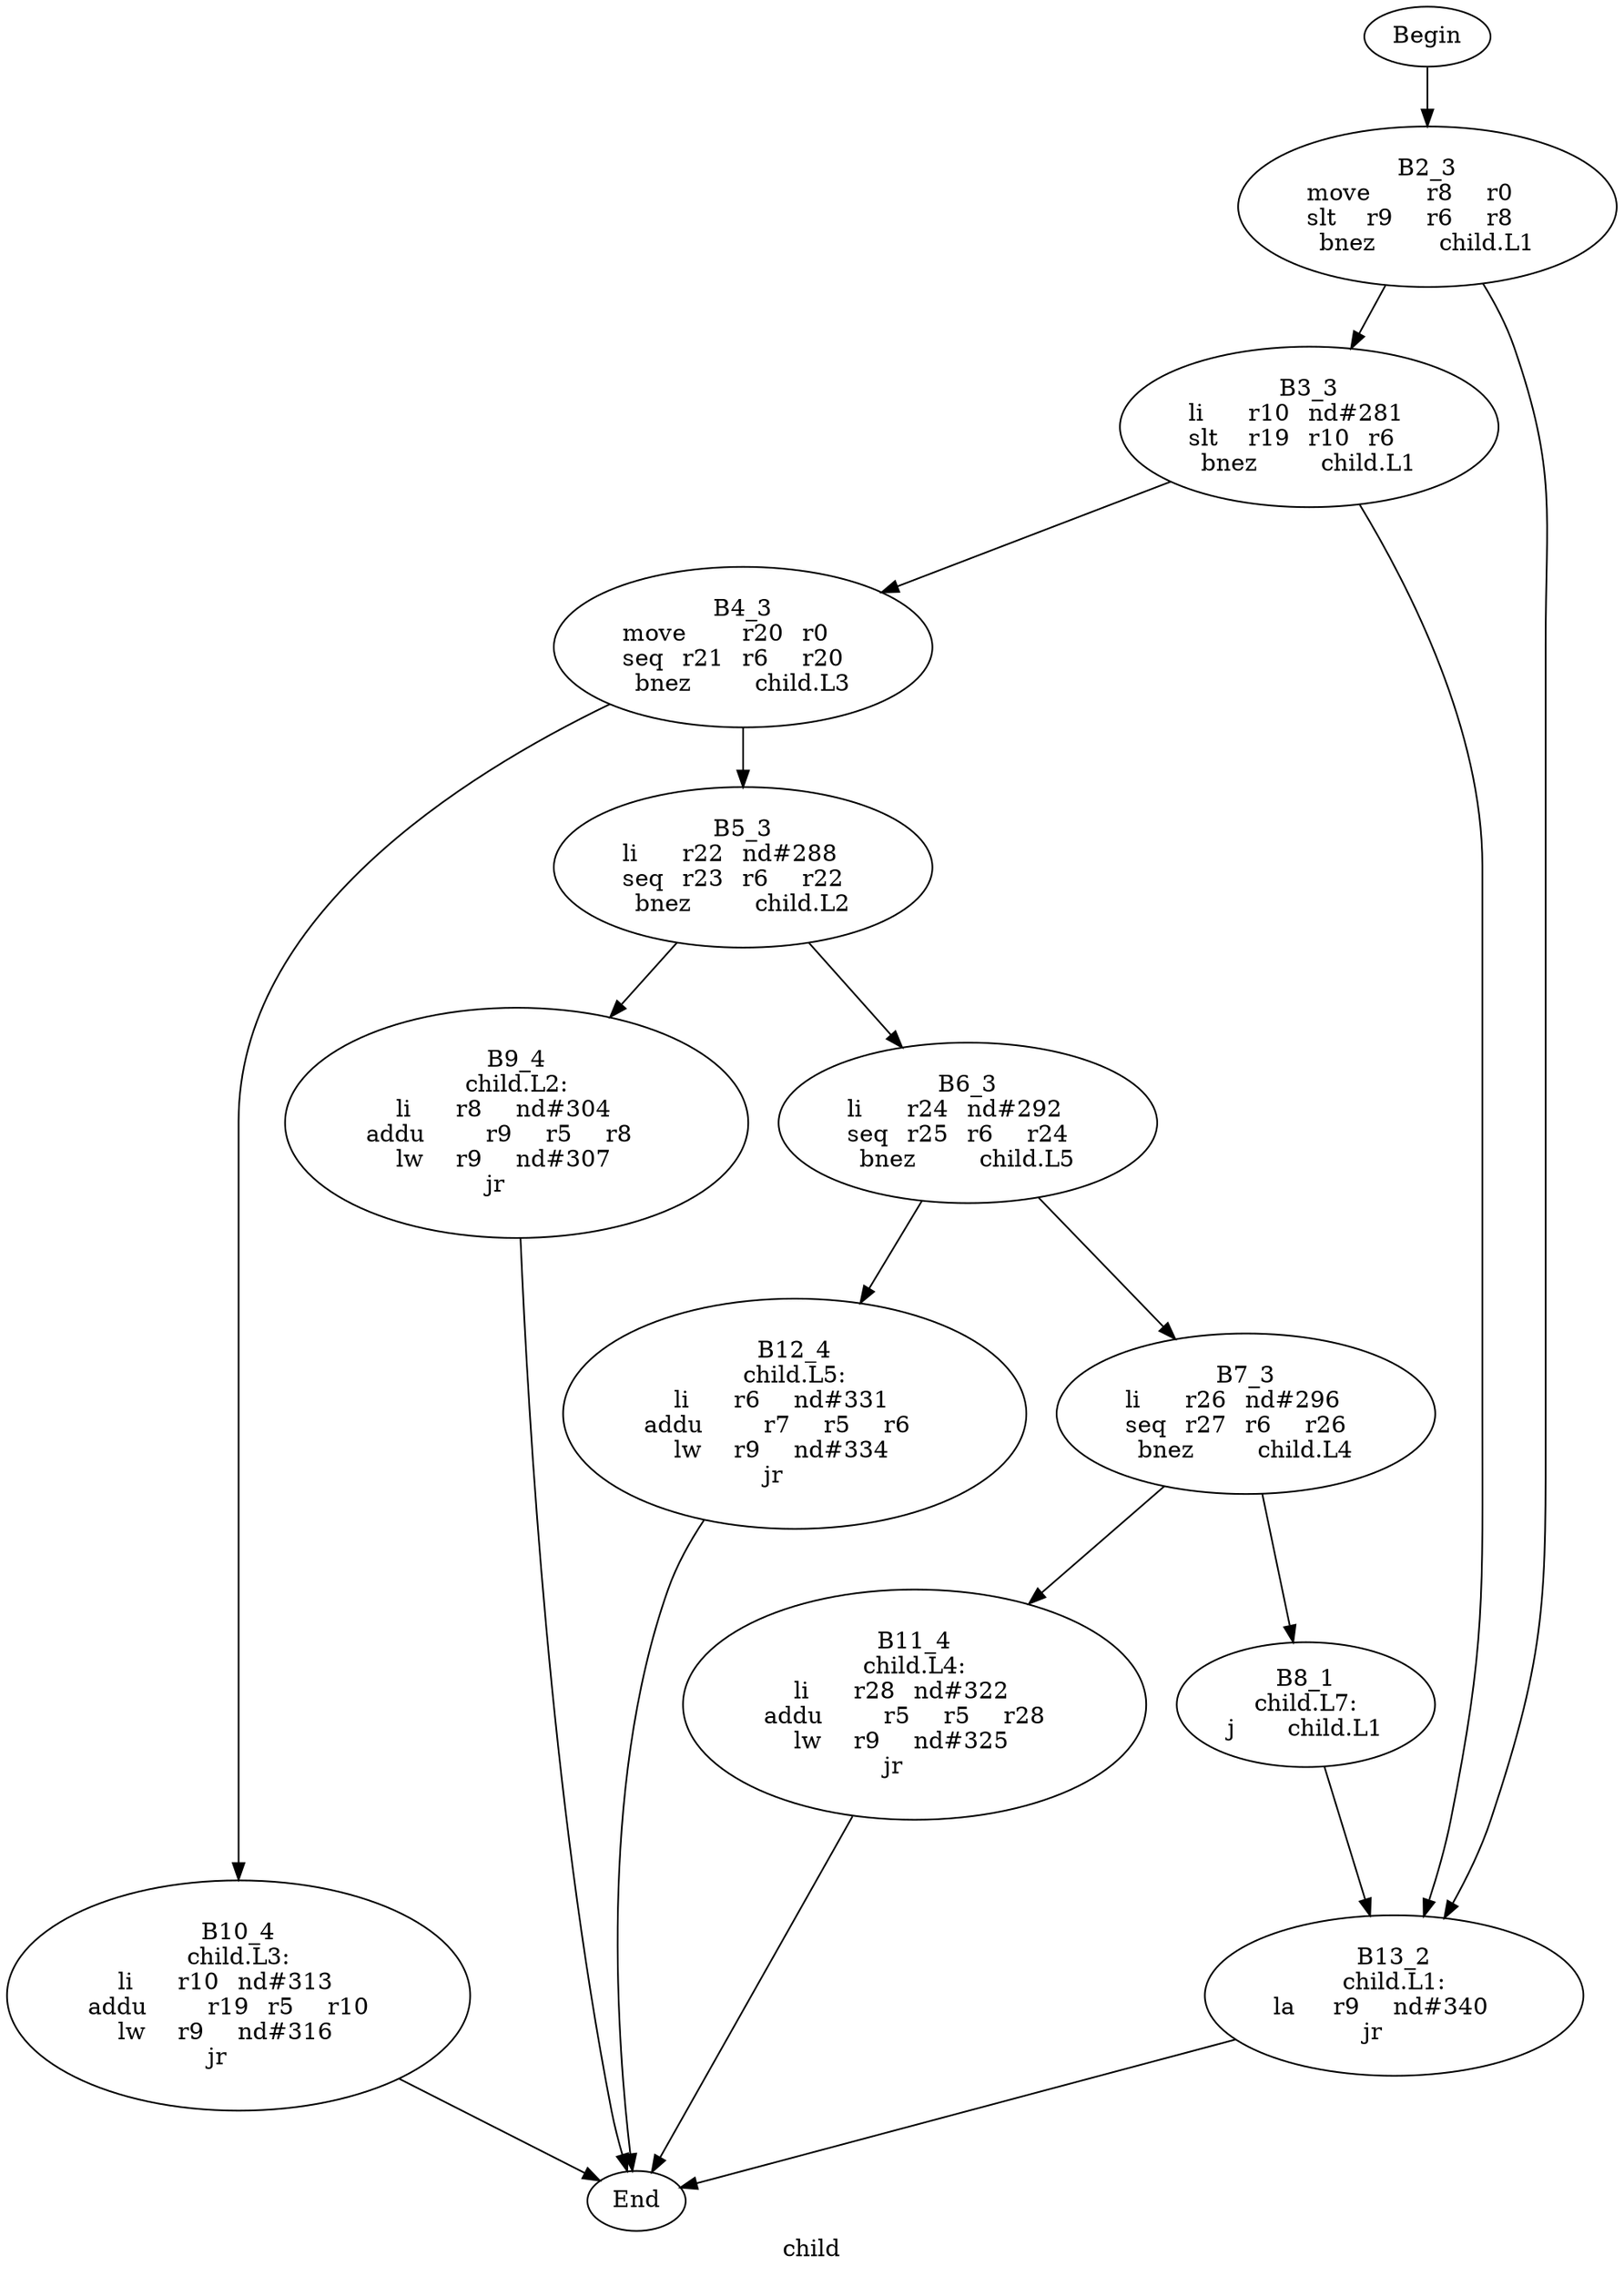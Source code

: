 digraph G{
	label = "child"	style = "dashed";
	color = purple;
	Node0 [label = "Begin"];
	Node0 -> {Node2 }
	Node1 [label = "End"];
	Node1 -> {}
	Node2 [label = "B2_3\nmove	r8	r0	\nslt	r9	r6	r8	\nbnez	child.L1\n"];
	Node2 -> {Node3 Node13 }
	Node3 [label = "B3_3\nli	r10	nd#281	\nslt	r19	r10	r6	\nbnez	child.L1\n"];
	Node3 -> {Node4 Node13 }
	Node4 [label = "B4_3\nmove	r20	r0	\nseq	r21	r6	r20	\nbnez	child.L3\n"];
	Node4 -> {Node5 Node10 }
	Node5 [label = "B5_3\nli	r22	nd#288	\nseq	r23	r6	r22	\nbnez	child.L2\n"];
	Node5 -> {Node6 Node9 }
	Node6 [label = "B6_3\nli	r24	nd#292	\nseq	r25	r6	r24	\nbnez	child.L5\n"];
	Node6 -> {Node7 Node12 }
	Node7 [label = "B7_3\nli	r26	nd#296	\nseq	r27	r6	r26	\nbnez	child.L4\n"];
	Node7 -> {Node8 Node11 }
	Node8 [label = "B8_1\nchild.L7:\nj	child.L1\n"];
	Node8 -> {Node13 }
	Node9 [label = "B9_4\nchild.L2:\nli	r8	nd#304	\naddu	r9	r5	r8	\nlw	r9	nd#307	\njr	\n"];
	Node9 -> {Node1 }
	Node10 [label = "B10_4\nchild.L3:\nli	r10	nd#313	\naddu	r19	r5	r10	\nlw	r9	nd#316	\njr	\n"];
	Node10 -> {Node1 }
	Node11 [label = "B11_4\nchild.L4:\nli	r28	nd#322	\naddu	r5	r5	r28	\nlw	r9	nd#325	\njr	\n"];
	Node11 -> {Node1 }
	Node12 [label = "B12_4\nchild.L5:\nli	r6	nd#331	\naddu	r7	r5	r6	\nlw	r9	nd#334	\njr	\n"];
	Node12 -> {Node1 }
	Node13 [label = "B13_2\nchild.L1:\nla	r9	nd#340	\njr	\n"];
	Node13 -> {Node1 }
}
